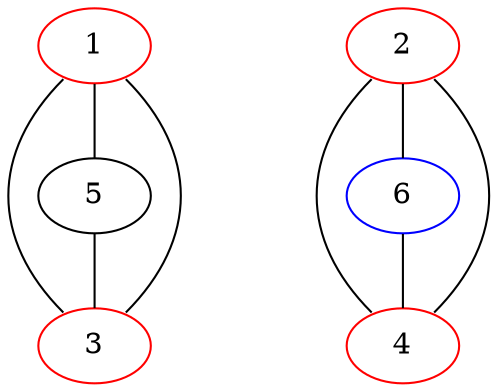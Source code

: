 graph {

  subgraph A {
    1 -- 3 [headport="ne", tailport="se"];
    1 -- 3 [headport="nw", tailport="sw"];
    1 -- 5 [weight=4];
    5 -- 3 [weight=4];

  }


  subgraph B {
    2 -- 4 [headport="ne", tailport="se"];
    2 -- 4 [headport="nw", tailport="sw"];
    2 -- 6 [weight=4];
    6 -- 4 [weight=4];

  }


  {
    rank="min";
    1;
    2;

  }


  {
    rank="same";
    5;
    6;

  }

  1 [color="red"];
  2 [color="red"];
  3 [color="red"];
  4 [color="red"];
  6 [color="blue"];

}
